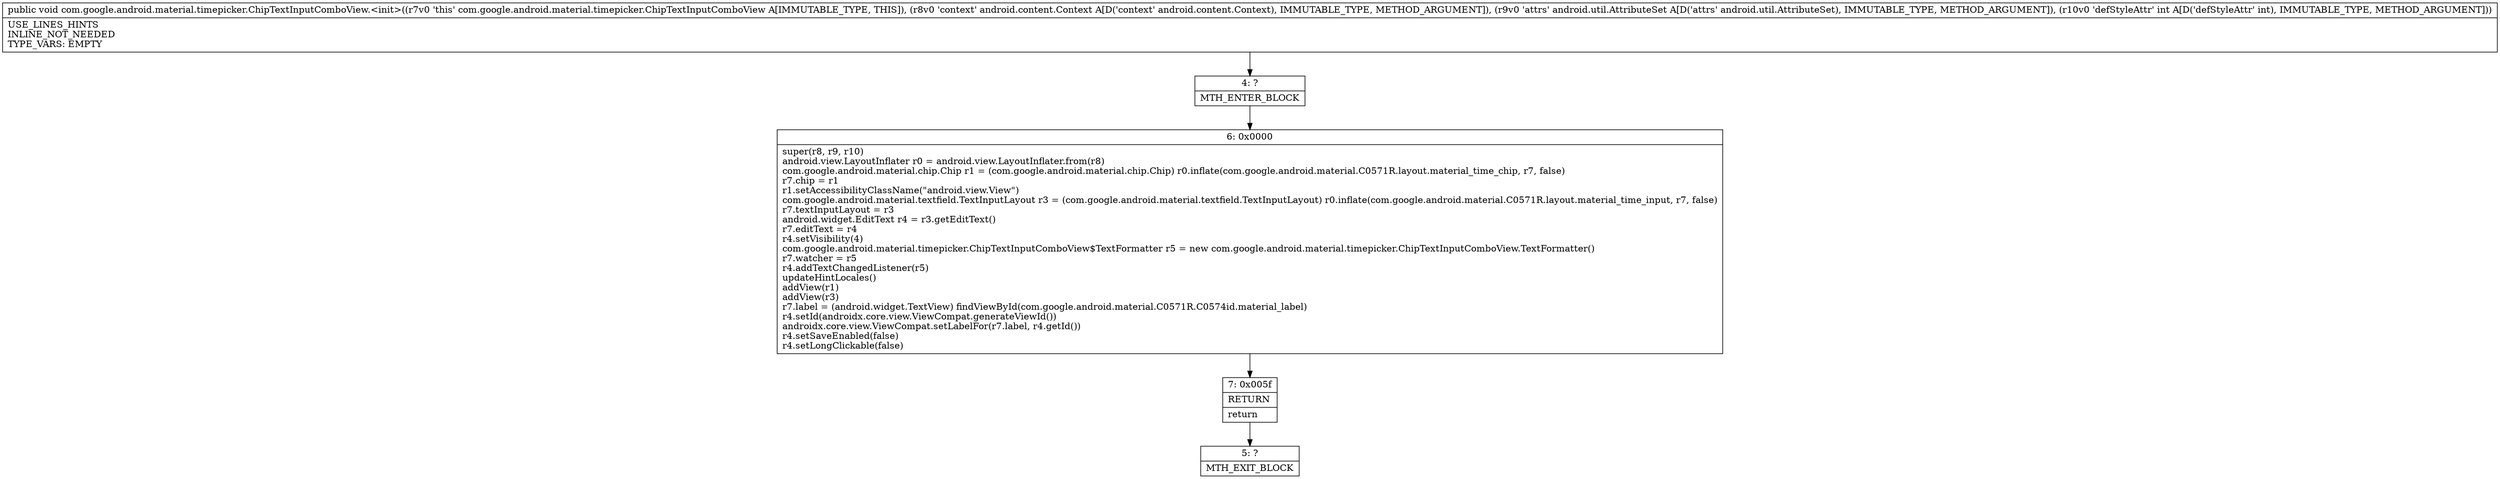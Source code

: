 digraph "CFG forcom.google.android.material.timepicker.ChipTextInputComboView.\<init\>(Landroid\/content\/Context;Landroid\/util\/AttributeSet;I)V" {
Node_4 [shape=record,label="{4\:\ ?|MTH_ENTER_BLOCK\l}"];
Node_6 [shape=record,label="{6\:\ 0x0000|super(r8, r9, r10)\landroid.view.LayoutInflater r0 = android.view.LayoutInflater.from(r8)\lcom.google.android.material.chip.Chip r1 = (com.google.android.material.chip.Chip) r0.inflate(com.google.android.material.C0571R.layout.material_time_chip, r7, false)\lr7.chip = r1\lr1.setAccessibilityClassName(\"android.view.View\")\lcom.google.android.material.textfield.TextInputLayout r3 = (com.google.android.material.textfield.TextInputLayout) r0.inflate(com.google.android.material.C0571R.layout.material_time_input, r7, false)\lr7.textInputLayout = r3\landroid.widget.EditText r4 = r3.getEditText()\lr7.editText = r4\lr4.setVisibility(4)\lcom.google.android.material.timepicker.ChipTextInputComboView$TextFormatter r5 = new com.google.android.material.timepicker.ChipTextInputComboView.TextFormatter()\lr7.watcher = r5\lr4.addTextChangedListener(r5)\lupdateHintLocales()\laddView(r1)\laddView(r3)\lr7.label = (android.widget.TextView) findViewById(com.google.android.material.C0571R.C0574id.material_label)\lr4.setId(androidx.core.view.ViewCompat.generateViewId())\landroidx.core.view.ViewCompat.setLabelFor(r7.label, r4.getId())\lr4.setSaveEnabled(false)\lr4.setLongClickable(false)\l}"];
Node_7 [shape=record,label="{7\:\ 0x005f|RETURN\l|return\l}"];
Node_5 [shape=record,label="{5\:\ ?|MTH_EXIT_BLOCK\l}"];
MethodNode[shape=record,label="{public void com.google.android.material.timepicker.ChipTextInputComboView.\<init\>((r7v0 'this' com.google.android.material.timepicker.ChipTextInputComboView A[IMMUTABLE_TYPE, THIS]), (r8v0 'context' android.content.Context A[D('context' android.content.Context), IMMUTABLE_TYPE, METHOD_ARGUMENT]), (r9v0 'attrs' android.util.AttributeSet A[D('attrs' android.util.AttributeSet), IMMUTABLE_TYPE, METHOD_ARGUMENT]), (r10v0 'defStyleAttr' int A[D('defStyleAttr' int), IMMUTABLE_TYPE, METHOD_ARGUMENT]))  | USE_LINES_HINTS\lINLINE_NOT_NEEDED\lTYPE_VARS: EMPTY\l}"];
MethodNode -> Node_4;Node_4 -> Node_6;
Node_6 -> Node_7;
Node_7 -> Node_5;
}

